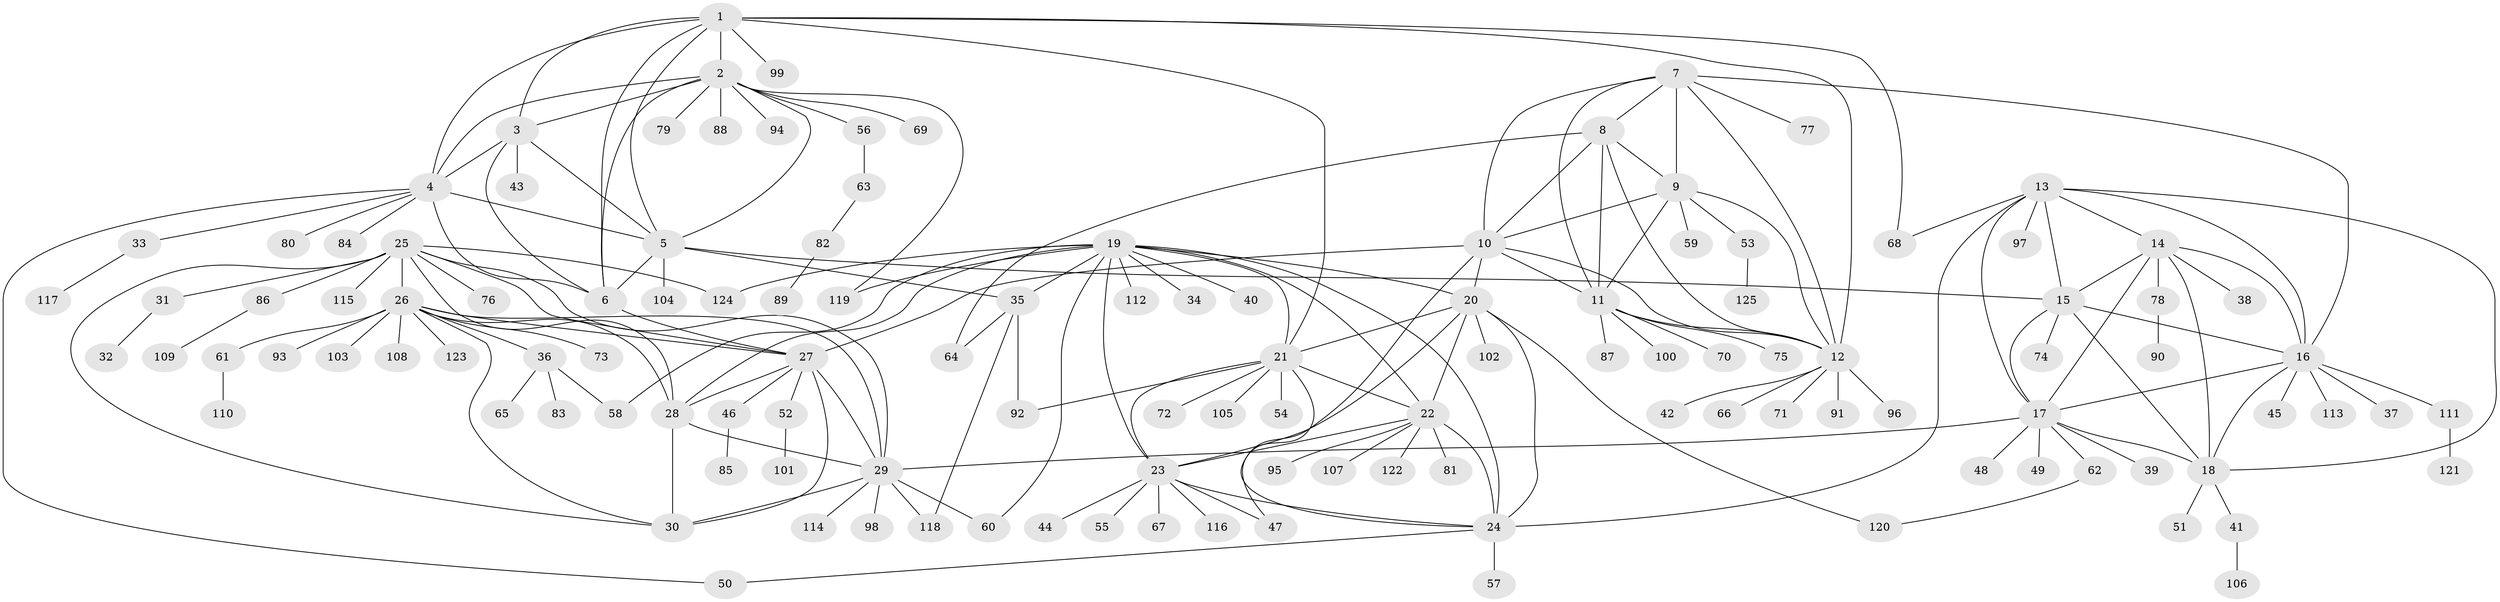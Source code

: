 // coarse degree distribution, {8: 0.020833333333333332, 11: 0.020833333333333332, 5: 0.03125, 9: 0.0625, 7: 0.041666666666666664, 6: 0.010416666666666666, 4: 0.03125, 10: 0.03125, 16: 0.010416666666666666, 2: 0.10416666666666667, 1: 0.625, 3: 0.010416666666666666}
// Generated by graph-tools (version 1.1) at 2025/42/03/06/25 10:42:10]
// undirected, 125 vertices, 192 edges
graph export_dot {
graph [start="1"]
  node [color=gray90,style=filled];
  1;
  2;
  3;
  4;
  5;
  6;
  7;
  8;
  9;
  10;
  11;
  12;
  13;
  14;
  15;
  16;
  17;
  18;
  19;
  20;
  21;
  22;
  23;
  24;
  25;
  26;
  27;
  28;
  29;
  30;
  31;
  32;
  33;
  34;
  35;
  36;
  37;
  38;
  39;
  40;
  41;
  42;
  43;
  44;
  45;
  46;
  47;
  48;
  49;
  50;
  51;
  52;
  53;
  54;
  55;
  56;
  57;
  58;
  59;
  60;
  61;
  62;
  63;
  64;
  65;
  66;
  67;
  68;
  69;
  70;
  71;
  72;
  73;
  74;
  75;
  76;
  77;
  78;
  79;
  80;
  81;
  82;
  83;
  84;
  85;
  86;
  87;
  88;
  89;
  90;
  91;
  92;
  93;
  94;
  95;
  96;
  97;
  98;
  99;
  100;
  101;
  102;
  103;
  104;
  105;
  106;
  107;
  108;
  109;
  110;
  111;
  112;
  113;
  114;
  115;
  116;
  117;
  118;
  119;
  120;
  121;
  122;
  123;
  124;
  125;
  1 -- 2;
  1 -- 3;
  1 -- 4;
  1 -- 5;
  1 -- 6;
  1 -- 12;
  1 -- 21;
  1 -- 68;
  1 -- 99;
  2 -- 3;
  2 -- 4;
  2 -- 5;
  2 -- 6;
  2 -- 56;
  2 -- 69;
  2 -- 79;
  2 -- 88;
  2 -- 94;
  2 -- 119;
  3 -- 4;
  3 -- 5;
  3 -- 6;
  3 -- 43;
  4 -- 5;
  4 -- 6;
  4 -- 33;
  4 -- 50;
  4 -- 80;
  4 -- 84;
  5 -- 6;
  5 -- 15;
  5 -- 35;
  5 -- 104;
  6 -- 27;
  7 -- 8;
  7 -- 9;
  7 -- 10;
  7 -- 11;
  7 -- 12;
  7 -- 16;
  7 -- 77;
  8 -- 9;
  8 -- 10;
  8 -- 11;
  8 -- 12;
  8 -- 64;
  9 -- 10;
  9 -- 11;
  9 -- 12;
  9 -- 53;
  9 -- 59;
  10 -- 11;
  10 -- 12;
  10 -- 20;
  10 -- 27;
  10 -- 47;
  11 -- 12;
  11 -- 70;
  11 -- 75;
  11 -- 87;
  11 -- 100;
  12 -- 42;
  12 -- 66;
  12 -- 71;
  12 -- 91;
  12 -- 96;
  13 -- 14;
  13 -- 15;
  13 -- 16;
  13 -- 17;
  13 -- 18;
  13 -- 24;
  13 -- 68;
  13 -- 97;
  14 -- 15;
  14 -- 16;
  14 -- 17;
  14 -- 18;
  14 -- 38;
  14 -- 78;
  15 -- 16;
  15 -- 17;
  15 -- 18;
  15 -- 74;
  16 -- 17;
  16 -- 18;
  16 -- 37;
  16 -- 45;
  16 -- 111;
  16 -- 113;
  17 -- 18;
  17 -- 29;
  17 -- 39;
  17 -- 48;
  17 -- 49;
  17 -- 62;
  18 -- 41;
  18 -- 51;
  19 -- 20;
  19 -- 21;
  19 -- 22;
  19 -- 23;
  19 -- 24;
  19 -- 28;
  19 -- 34;
  19 -- 35;
  19 -- 40;
  19 -- 58;
  19 -- 60;
  19 -- 112;
  19 -- 119;
  19 -- 124;
  20 -- 21;
  20 -- 22;
  20 -- 23;
  20 -- 24;
  20 -- 102;
  20 -- 120;
  21 -- 22;
  21 -- 23;
  21 -- 24;
  21 -- 54;
  21 -- 72;
  21 -- 92;
  21 -- 105;
  22 -- 23;
  22 -- 24;
  22 -- 81;
  22 -- 95;
  22 -- 107;
  22 -- 122;
  23 -- 24;
  23 -- 44;
  23 -- 47;
  23 -- 55;
  23 -- 67;
  23 -- 116;
  24 -- 50;
  24 -- 57;
  25 -- 26;
  25 -- 27;
  25 -- 28;
  25 -- 29;
  25 -- 30;
  25 -- 31;
  25 -- 76;
  25 -- 86;
  25 -- 115;
  25 -- 124;
  26 -- 27;
  26 -- 28;
  26 -- 29;
  26 -- 30;
  26 -- 36;
  26 -- 61;
  26 -- 73;
  26 -- 93;
  26 -- 103;
  26 -- 108;
  26 -- 123;
  27 -- 28;
  27 -- 29;
  27 -- 30;
  27 -- 46;
  27 -- 52;
  28 -- 29;
  28 -- 30;
  29 -- 30;
  29 -- 60;
  29 -- 98;
  29 -- 114;
  29 -- 118;
  31 -- 32;
  33 -- 117;
  35 -- 64;
  35 -- 92;
  35 -- 118;
  36 -- 58;
  36 -- 65;
  36 -- 83;
  41 -- 106;
  46 -- 85;
  52 -- 101;
  53 -- 125;
  56 -- 63;
  61 -- 110;
  62 -- 120;
  63 -- 82;
  78 -- 90;
  82 -- 89;
  86 -- 109;
  111 -- 121;
}
